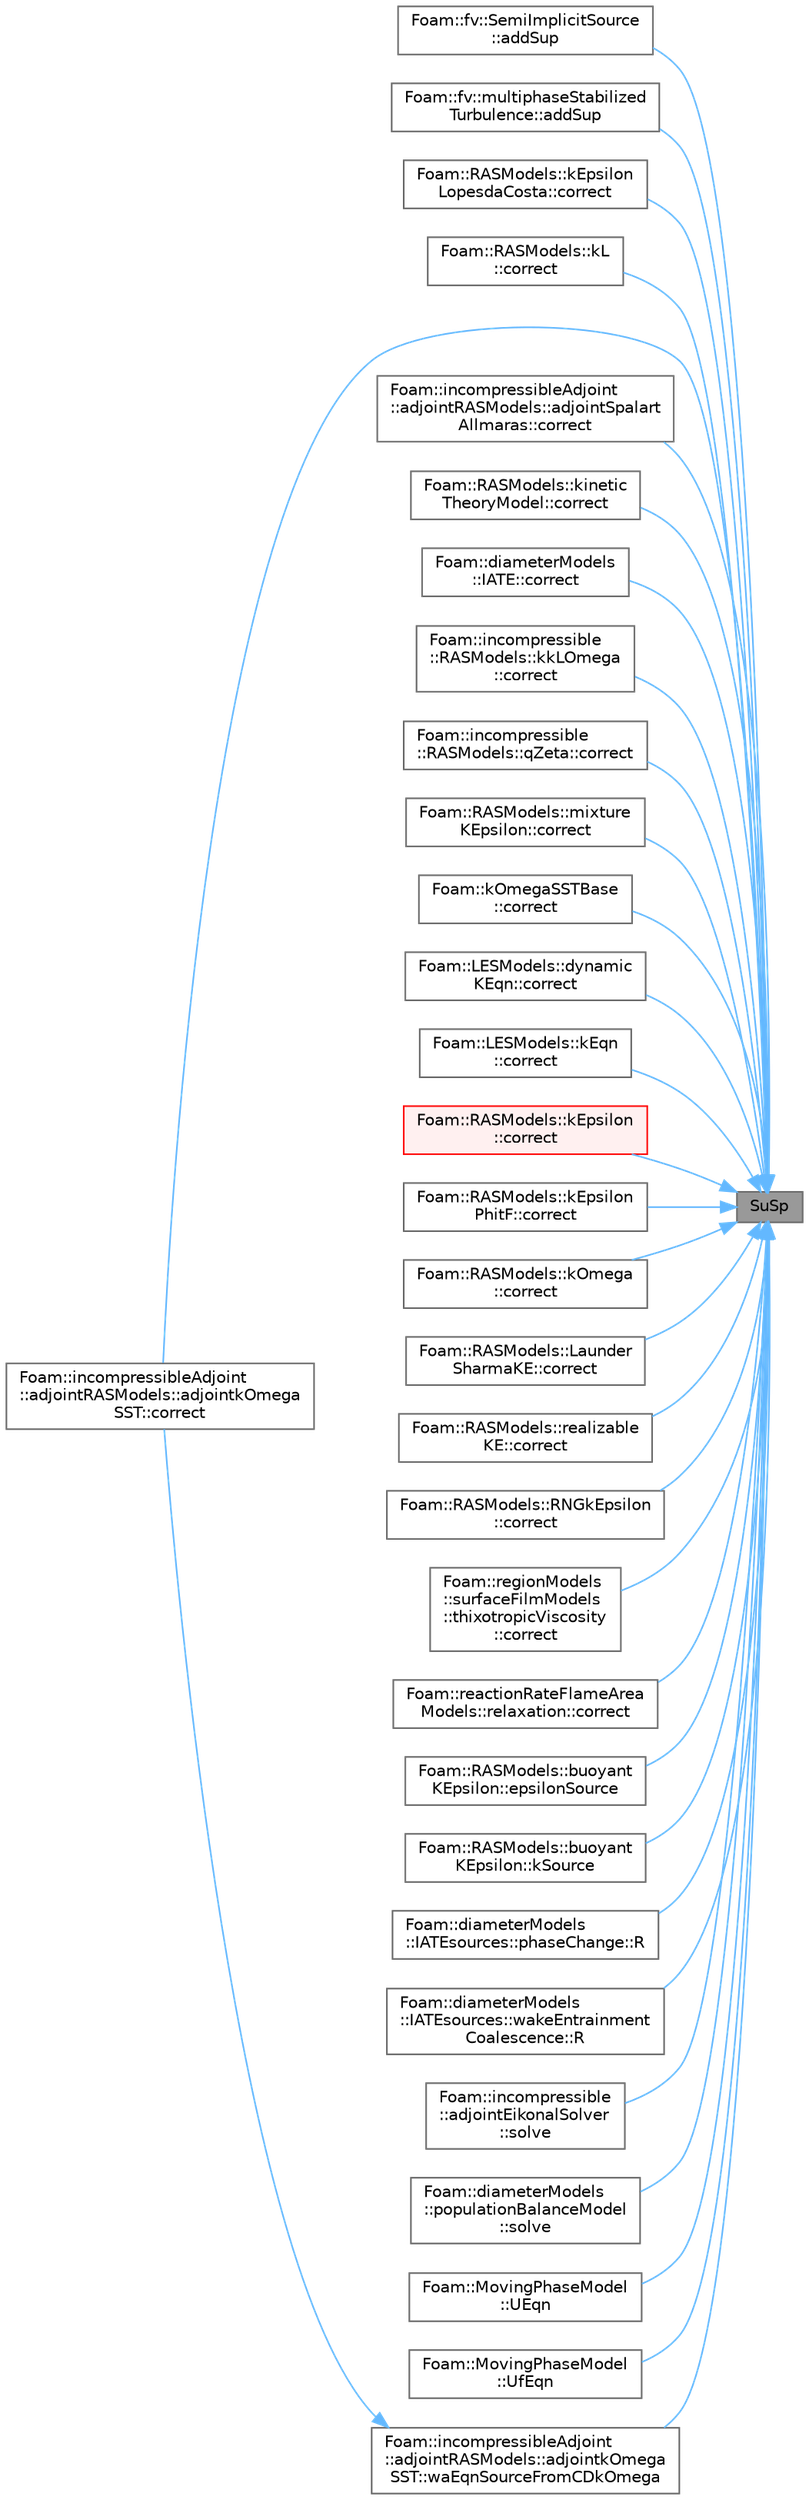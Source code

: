 digraph "SuSp"
{
 // LATEX_PDF_SIZE
  bgcolor="transparent";
  edge [fontname=Helvetica,fontsize=10,labelfontname=Helvetica,labelfontsize=10];
  node [fontname=Helvetica,fontsize=10,shape=box,height=0.2,width=0.4];
  rankdir="RL";
  Node1 [id="Node000001",label="SuSp",height=0.2,width=0.4,color="gray40", fillcolor="grey60", style="filled", fontcolor="black",tooltip=" "];
  Node1 -> Node2 [id="edge1_Node000001_Node000002",dir="back",color="steelblue1",style="solid",tooltip=" "];
  Node2 [id="Node000002",label="Foam::fv::SemiImplicitSource\l::addSup",height=0.2,width=0.4,color="grey40", fillcolor="white", style="filled",URL="$classFoam_1_1fv_1_1SemiImplicitSource.html#a7603d4e581a34b90dd11ff318e3fa9cc",tooltip=" "];
  Node1 -> Node3 [id="edge2_Node000001_Node000003",dir="back",color="steelblue1",style="solid",tooltip=" "];
  Node3 [id="Node000003",label="Foam::fv::multiphaseStabilized\lTurbulence::addSup",height=0.2,width=0.4,color="grey40", fillcolor="white", style="filled",URL="$classFoam_1_1fv_1_1multiphaseStabilizedTurbulence.html#a6944ee16225e24c97df423c35d4cd199",tooltip=" "];
  Node1 -> Node4 [id="edge3_Node000001_Node000004",dir="back",color="steelblue1",style="solid",tooltip=" "];
  Node4 [id="Node000004",label="Foam::RASModels::kEpsilon\lLopesdaCosta::correct",height=0.2,width=0.4,color="grey40", fillcolor="white", style="filled",URL="$classFoam_1_1RASModels_1_1kEpsilonLopesdaCosta.html#a3ae44b28050c3aa494c1d8e18cf618c1",tooltip=" "];
  Node1 -> Node5 [id="edge4_Node000001_Node000005",dir="back",color="steelblue1",style="solid",tooltip=" "];
  Node5 [id="Node000005",label="Foam::RASModels::kL\l::correct",height=0.2,width=0.4,color="grey40", fillcolor="white", style="filled",URL="$classFoam_1_1RASModels_1_1kL.html#a3ae44b28050c3aa494c1d8e18cf618c1",tooltip=" "];
  Node1 -> Node6 [id="edge5_Node000001_Node000006",dir="back",color="steelblue1",style="solid",tooltip=" "];
  Node6 [id="Node000006",label="Foam::incompressibleAdjoint\l::adjointRASModels::adjointkOmega\lSST::correct",height=0.2,width=0.4,color="grey40", fillcolor="white", style="filled",URL="$classFoam_1_1incompressibleAdjoint_1_1adjointRASModels_1_1adjointkOmegaSST.html#a3ae44b28050c3aa494c1d8e18cf618c1",tooltip=" "];
  Node1 -> Node7 [id="edge6_Node000001_Node000007",dir="back",color="steelblue1",style="solid",tooltip=" "];
  Node7 [id="Node000007",label="Foam::incompressibleAdjoint\l::adjointRASModels::adjointSpalart\lAllmaras::correct",height=0.2,width=0.4,color="grey40", fillcolor="white", style="filled",URL="$classFoam_1_1incompressibleAdjoint_1_1adjointRASModels_1_1adjointSpalartAllmaras.html#a3ae44b28050c3aa494c1d8e18cf618c1",tooltip=" "];
  Node1 -> Node8 [id="edge7_Node000001_Node000008",dir="back",color="steelblue1",style="solid",tooltip=" "];
  Node8 [id="Node000008",label="Foam::RASModels::kinetic\lTheoryModel::correct",height=0.2,width=0.4,color="grey40", fillcolor="white", style="filled",URL="$classFoam_1_1RASModels_1_1kineticTheoryModel.html#a3ae44b28050c3aa494c1d8e18cf618c1",tooltip=" "];
  Node1 -> Node9 [id="edge8_Node000001_Node000009",dir="back",color="steelblue1",style="solid",tooltip=" "];
  Node9 [id="Node000009",label="Foam::diameterModels\l::IATE::correct",height=0.2,width=0.4,color="grey40", fillcolor="white", style="filled",URL="$classFoam_1_1diameterModels_1_1IATE.html#a3ae44b28050c3aa494c1d8e18cf618c1",tooltip=" "];
  Node1 -> Node10 [id="edge9_Node000001_Node000010",dir="back",color="steelblue1",style="solid",tooltip=" "];
  Node10 [id="Node000010",label="Foam::incompressible\l::RASModels::kkLOmega\l::correct",height=0.2,width=0.4,color="grey40", fillcolor="white", style="filled",URL="$classFoam_1_1incompressible_1_1RASModels_1_1kkLOmega.html#a3ae44b28050c3aa494c1d8e18cf618c1",tooltip=" "];
  Node1 -> Node11 [id="edge10_Node000001_Node000011",dir="back",color="steelblue1",style="solid",tooltip=" "];
  Node11 [id="Node000011",label="Foam::incompressible\l::RASModels::qZeta::correct",height=0.2,width=0.4,color="grey40", fillcolor="white", style="filled",URL="$classFoam_1_1incompressible_1_1RASModels_1_1qZeta.html#a3ae44b28050c3aa494c1d8e18cf618c1",tooltip=" "];
  Node1 -> Node12 [id="edge11_Node000001_Node000012",dir="back",color="steelblue1",style="solid",tooltip=" "];
  Node12 [id="Node000012",label="Foam::RASModels::mixture\lKEpsilon::correct",height=0.2,width=0.4,color="grey40", fillcolor="white", style="filled",URL="$classFoam_1_1RASModels_1_1mixtureKEpsilon.html#a3ae44b28050c3aa494c1d8e18cf618c1",tooltip=" "];
  Node1 -> Node13 [id="edge12_Node000001_Node000013",dir="back",color="steelblue1",style="solid",tooltip=" "];
  Node13 [id="Node000013",label="Foam::kOmegaSSTBase\l::correct",height=0.2,width=0.4,color="grey40", fillcolor="white", style="filled",URL="$classFoam_1_1kOmegaSSTBase.html#a3ae44b28050c3aa494c1d8e18cf618c1",tooltip=" "];
  Node1 -> Node14 [id="edge13_Node000001_Node000014",dir="back",color="steelblue1",style="solid",tooltip=" "];
  Node14 [id="Node000014",label="Foam::LESModels::dynamic\lKEqn::correct",height=0.2,width=0.4,color="grey40", fillcolor="white", style="filled",URL="$classFoam_1_1LESModels_1_1dynamicKEqn.html#a3ae44b28050c3aa494c1d8e18cf618c1",tooltip=" "];
  Node1 -> Node15 [id="edge14_Node000001_Node000015",dir="back",color="steelblue1",style="solid",tooltip=" "];
  Node15 [id="Node000015",label="Foam::LESModels::kEqn\l::correct",height=0.2,width=0.4,color="grey40", fillcolor="white", style="filled",URL="$classFoam_1_1LESModels_1_1kEqn.html#a3ae44b28050c3aa494c1d8e18cf618c1",tooltip=" "];
  Node1 -> Node16 [id="edge15_Node000001_Node000016",dir="back",color="steelblue1",style="solid",tooltip=" "];
  Node16 [id="Node000016",label="Foam::RASModels::kEpsilon\l::correct",height=0.2,width=0.4,color="red", fillcolor="#FFF0F0", style="filled",URL="$classFoam_1_1RASModels_1_1kEpsilon.html#a3ae44b28050c3aa494c1d8e18cf618c1",tooltip=" "];
  Node1 -> Node18 [id="edge16_Node000001_Node000018",dir="back",color="steelblue1",style="solid",tooltip=" "];
  Node18 [id="Node000018",label="Foam::RASModels::kEpsilon\lPhitF::correct",height=0.2,width=0.4,color="grey40", fillcolor="white", style="filled",URL="$classFoam_1_1RASModels_1_1kEpsilonPhitF.html#a3ae44b28050c3aa494c1d8e18cf618c1",tooltip=" "];
  Node1 -> Node19 [id="edge17_Node000001_Node000019",dir="back",color="steelblue1",style="solid",tooltip=" "];
  Node19 [id="Node000019",label="Foam::RASModels::kOmega\l::correct",height=0.2,width=0.4,color="grey40", fillcolor="white", style="filled",URL="$classFoam_1_1RASModels_1_1kOmega.html#a3ae44b28050c3aa494c1d8e18cf618c1",tooltip=" "];
  Node1 -> Node20 [id="edge18_Node000001_Node000020",dir="back",color="steelblue1",style="solid",tooltip=" "];
  Node20 [id="Node000020",label="Foam::RASModels::Launder\lSharmaKE::correct",height=0.2,width=0.4,color="grey40", fillcolor="white", style="filled",URL="$classFoam_1_1RASModels_1_1LaunderSharmaKE.html#a3ae44b28050c3aa494c1d8e18cf618c1",tooltip=" "];
  Node1 -> Node21 [id="edge19_Node000001_Node000021",dir="back",color="steelblue1",style="solid",tooltip=" "];
  Node21 [id="Node000021",label="Foam::RASModels::realizable\lKE::correct",height=0.2,width=0.4,color="grey40", fillcolor="white", style="filled",URL="$classFoam_1_1RASModels_1_1realizableKE.html#a3ae44b28050c3aa494c1d8e18cf618c1",tooltip=" "];
  Node1 -> Node22 [id="edge20_Node000001_Node000022",dir="back",color="steelblue1",style="solid",tooltip=" "];
  Node22 [id="Node000022",label="Foam::RASModels::RNGkEpsilon\l::correct",height=0.2,width=0.4,color="grey40", fillcolor="white", style="filled",URL="$classFoam_1_1RASModels_1_1RNGkEpsilon.html#a3ae44b28050c3aa494c1d8e18cf618c1",tooltip=" "];
  Node1 -> Node23 [id="edge21_Node000001_Node000023",dir="back",color="steelblue1",style="solid",tooltip=" "];
  Node23 [id="Node000023",label="Foam::regionModels\l::surfaceFilmModels\l::thixotropicViscosity\l::correct",height=0.2,width=0.4,color="grey40", fillcolor="white", style="filled",URL="$classFoam_1_1regionModels_1_1surfaceFilmModels_1_1thixotropicViscosity.html#a2e639533765b4cde1bd3d0f0c528aa6c",tooltip=" "];
  Node1 -> Node24 [id="edge22_Node000001_Node000024",dir="back",color="steelblue1",style="solid",tooltip=" "];
  Node24 [id="Node000024",label="Foam::reactionRateFlameArea\lModels::relaxation::correct",height=0.2,width=0.4,color="grey40", fillcolor="white", style="filled",URL="$classFoam_1_1reactionRateFlameAreaModels_1_1relaxation.html#a38695208e96682bfdee39fa08168ea94",tooltip=" "];
  Node1 -> Node25 [id="edge23_Node000001_Node000025",dir="back",color="steelblue1",style="solid",tooltip=" "];
  Node25 [id="Node000025",label="Foam::RASModels::buoyant\lKEpsilon::epsilonSource",height=0.2,width=0.4,color="grey40", fillcolor="white", style="filled",URL="$classFoam_1_1RASModels_1_1buoyantKEpsilon.html#a11abcc44df285cf748c77aa0a7cac6b8",tooltip=" "];
  Node1 -> Node26 [id="edge24_Node000001_Node000026",dir="back",color="steelblue1",style="solid",tooltip=" "];
  Node26 [id="Node000026",label="Foam::RASModels::buoyant\lKEpsilon::kSource",height=0.2,width=0.4,color="grey40", fillcolor="white", style="filled",URL="$classFoam_1_1RASModels_1_1buoyantKEpsilon.html#abd7aa1bd65c38f9773745c8d98a2fed0",tooltip=" "];
  Node1 -> Node27 [id="edge25_Node000001_Node000027",dir="back",color="steelblue1",style="solid",tooltip=" "];
  Node27 [id="Node000027",label="Foam::diameterModels\l::IATEsources::phaseChange::R",height=0.2,width=0.4,color="grey40", fillcolor="white", style="filled",URL="$classFoam_1_1diameterModels_1_1IATEsources_1_1phaseChange.html#ae775dea4b3261d3719ead5a907bba9cf",tooltip=" "];
  Node1 -> Node28 [id="edge26_Node000001_Node000028",dir="back",color="steelblue1",style="solid",tooltip=" "];
  Node28 [id="Node000028",label="Foam::diameterModels\l::IATEsources::wakeEntrainment\lCoalescence::R",height=0.2,width=0.4,color="grey40", fillcolor="white", style="filled",URL="$classFoam_1_1diameterModels_1_1IATEsources_1_1wakeEntrainmentCoalescence.html#ae775dea4b3261d3719ead5a907bba9cf",tooltip=" "];
  Node1 -> Node29 [id="edge27_Node000001_Node000029",dir="back",color="steelblue1",style="solid",tooltip=" "];
  Node29 [id="Node000029",label="Foam::incompressible\l::adjointEikonalSolver\l::solve",height=0.2,width=0.4,color="grey40", fillcolor="white", style="filled",URL="$classFoam_1_1incompressible_1_1adjointEikonalSolver.html#af7d39f0eac0af0ed5785935ac72a1e7d",tooltip=" "];
  Node1 -> Node30 [id="edge28_Node000001_Node000030",dir="back",color="steelblue1",style="solid",tooltip=" "];
  Node30 [id="Node000030",label="Foam::diameterModels\l::populationBalanceModel\l::solve",height=0.2,width=0.4,color="grey40", fillcolor="white", style="filled",URL="$classFoam_1_1diameterModels_1_1populationBalanceModel.html#af7d39f0eac0af0ed5785935ac72a1e7d",tooltip=" "];
  Node1 -> Node31 [id="edge29_Node000001_Node000031",dir="back",color="steelblue1",style="solid",tooltip=" "];
  Node31 [id="Node000031",label="Foam::MovingPhaseModel\l::UEqn",height=0.2,width=0.4,color="grey40", fillcolor="white", style="filled",URL="$classFoam_1_1MovingPhaseModel.html#a12b862cc100790cb40c444de72090855",tooltip=" "];
  Node1 -> Node32 [id="edge30_Node000001_Node000032",dir="back",color="steelblue1",style="solid",tooltip=" "];
  Node32 [id="Node000032",label="Foam::MovingPhaseModel\l::UfEqn",height=0.2,width=0.4,color="grey40", fillcolor="white", style="filled",URL="$classFoam_1_1MovingPhaseModel.html#acd545597ec3bbbace2d68d0cfc766ced",tooltip=" "];
  Node1 -> Node33 [id="edge31_Node000001_Node000033",dir="back",color="steelblue1",style="solid",tooltip=" "];
  Node33 [id="Node000033",label="Foam::incompressibleAdjoint\l::adjointRASModels::adjointkOmega\lSST::waEqnSourceFromCDkOmega",height=0.2,width=0.4,color="grey40", fillcolor="white", style="filled",URL="$classFoam_1_1incompressibleAdjoint_1_1adjointRASModels_1_1adjointkOmegaSST.html#a42777234f20f4bcaa23a4c9b90a7dd19",tooltip=" "];
  Node33 -> Node6 [id="edge32_Node000033_Node000006",dir="back",color="steelblue1",style="solid",tooltip=" "];
}
